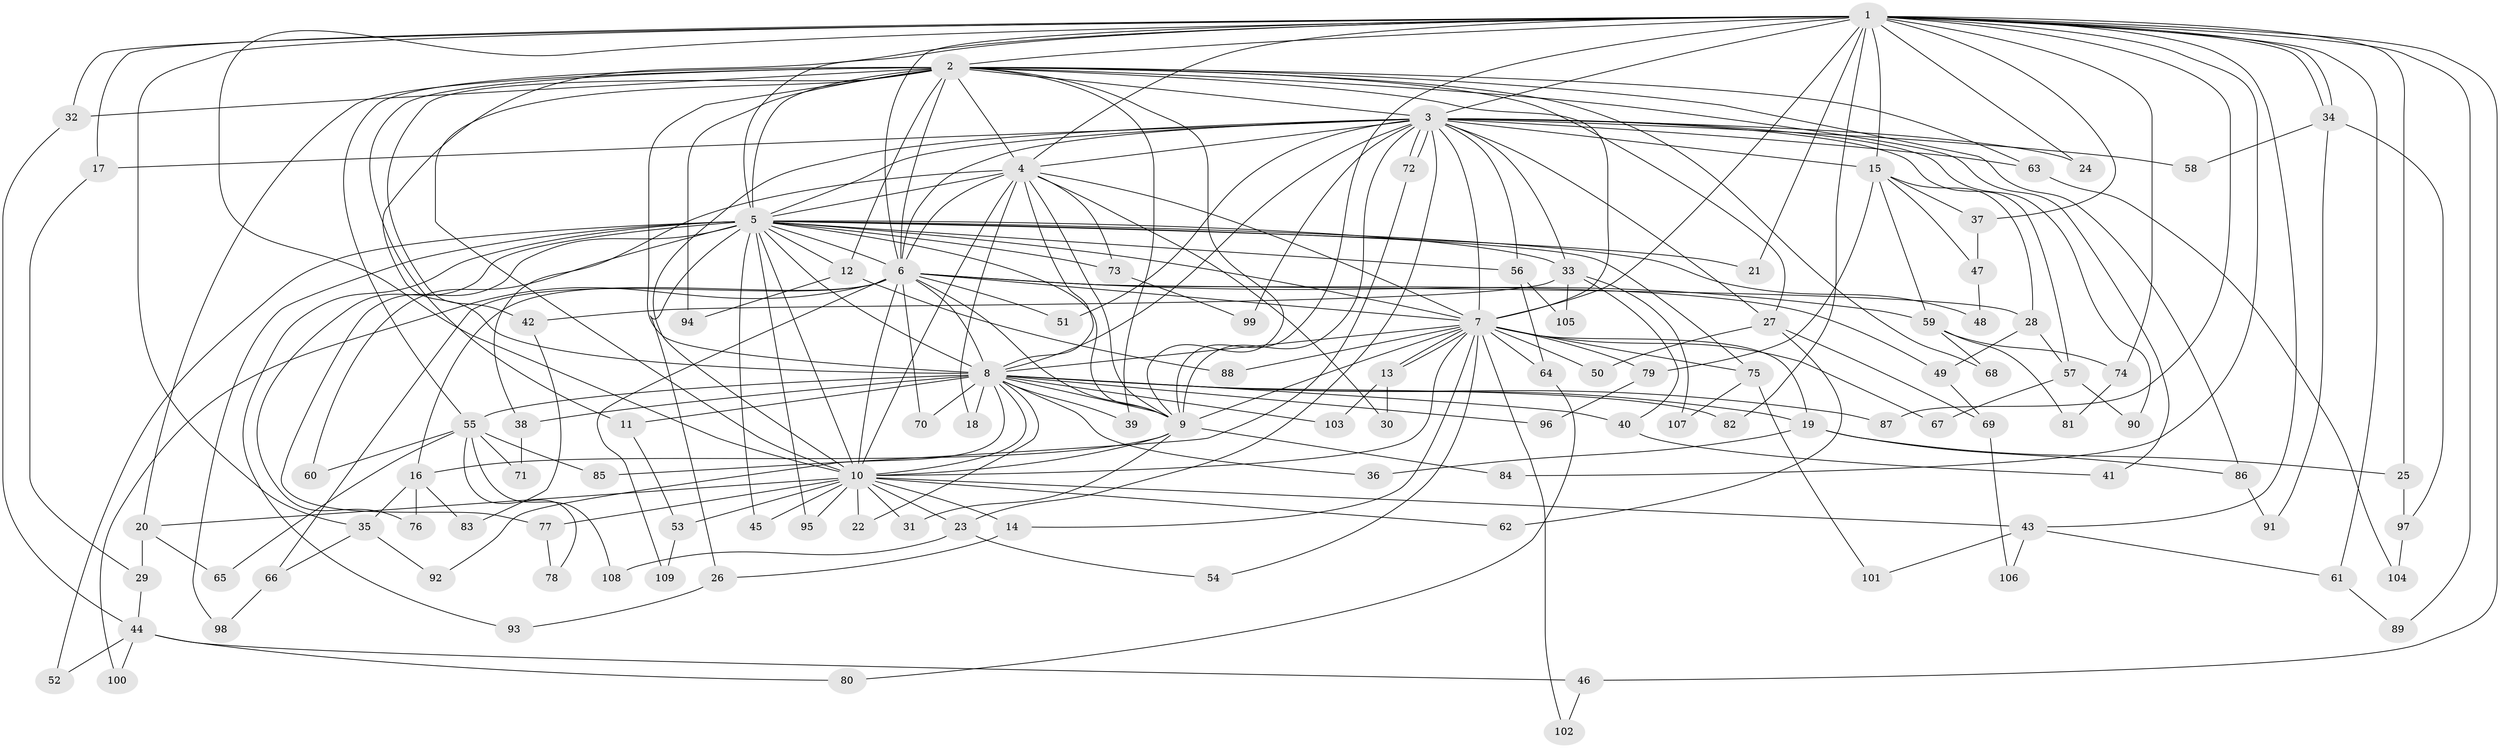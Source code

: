 // Generated by graph-tools (version 1.1) at 2025/49/03/09/25 03:49:36]
// undirected, 109 vertices, 243 edges
graph export_dot {
graph [start="1"]
  node [color=gray90,style=filled];
  1;
  2;
  3;
  4;
  5;
  6;
  7;
  8;
  9;
  10;
  11;
  12;
  13;
  14;
  15;
  16;
  17;
  18;
  19;
  20;
  21;
  22;
  23;
  24;
  25;
  26;
  27;
  28;
  29;
  30;
  31;
  32;
  33;
  34;
  35;
  36;
  37;
  38;
  39;
  40;
  41;
  42;
  43;
  44;
  45;
  46;
  47;
  48;
  49;
  50;
  51;
  52;
  53;
  54;
  55;
  56;
  57;
  58;
  59;
  60;
  61;
  62;
  63;
  64;
  65;
  66;
  67;
  68;
  69;
  70;
  71;
  72;
  73;
  74;
  75;
  76;
  77;
  78;
  79;
  80;
  81;
  82;
  83;
  84;
  85;
  86;
  87;
  88;
  89;
  90;
  91;
  92;
  93;
  94;
  95;
  96;
  97;
  98;
  99;
  100;
  101;
  102;
  103;
  104;
  105;
  106;
  107;
  108;
  109;
  1 -- 2;
  1 -- 3;
  1 -- 4;
  1 -- 5;
  1 -- 6;
  1 -- 7;
  1 -- 8;
  1 -- 9;
  1 -- 10;
  1 -- 15;
  1 -- 17;
  1 -- 21;
  1 -- 24;
  1 -- 25;
  1 -- 32;
  1 -- 34;
  1 -- 34;
  1 -- 35;
  1 -- 37;
  1 -- 43;
  1 -- 46;
  1 -- 61;
  1 -- 74;
  1 -- 82;
  1 -- 84;
  1 -- 87;
  1 -- 89;
  2 -- 3;
  2 -- 4;
  2 -- 5;
  2 -- 6;
  2 -- 7;
  2 -- 8;
  2 -- 9;
  2 -- 10;
  2 -- 11;
  2 -- 12;
  2 -- 20;
  2 -- 27;
  2 -- 32;
  2 -- 39;
  2 -- 41;
  2 -- 42;
  2 -- 55;
  2 -- 63;
  2 -- 68;
  2 -- 86;
  2 -- 94;
  3 -- 4;
  3 -- 5;
  3 -- 6;
  3 -- 7;
  3 -- 8;
  3 -- 9;
  3 -- 10;
  3 -- 15;
  3 -- 17;
  3 -- 23;
  3 -- 24;
  3 -- 27;
  3 -- 33;
  3 -- 51;
  3 -- 56;
  3 -- 57;
  3 -- 58;
  3 -- 63;
  3 -- 72;
  3 -- 72;
  3 -- 90;
  3 -- 99;
  4 -- 5;
  4 -- 6;
  4 -- 7;
  4 -- 8;
  4 -- 9;
  4 -- 10;
  4 -- 18;
  4 -- 30;
  4 -- 38;
  4 -- 73;
  5 -- 6;
  5 -- 7;
  5 -- 8;
  5 -- 9;
  5 -- 10;
  5 -- 12;
  5 -- 21;
  5 -- 26;
  5 -- 33;
  5 -- 45;
  5 -- 48;
  5 -- 52;
  5 -- 56;
  5 -- 60;
  5 -- 73;
  5 -- 75;
  5 -- 76;
  5 -- 77;
  5 -- 93;
  5 -- 95;
  5 -- 98;
  6 -- 7;
  6 -- 8;
  6 -- 9;
  6 -- 10;
  6 -- 16;
  6 -- 28;
  6 -- 49;
  6 -- 51;
  6 -- 59;
  6 -- 66;
  6 -- 70;
  6 -- 100;
  6 -- 109;
  7 -- 8;
  7 -- 9;
  7 -- 10;
  7 -- 13;
  7 -- 13;
  7 -- 14;
  7 -- 19;
  7 -- 50;
  7 -- 54;
  7 -- 64;
  7 -- 67;
  7 -- 75;
  7 -- 79;
  7 -- 88;
  7 -- 102;
  8 -- 9;
  8 -- 10;
  8 -- 11;
  8 -- 18;
  8 -- 19;
  8 -- 22;
  8 -- 36;
  8 -- 38;
  8 -- 39;
  8 -- 40;
  8 -- 55;
  8 -- 70;
  8 -- 82;
  8 -- 87;
  8 -- 92;
  8 -- 96;
  8 -- 103;
  9 -- 10;
  9 -- 16;
  9 -- 31;
  9 -- 84;
  10 -- 14;
  10 -- 20;
  10 -- 22;
  10 -- 23;
  10 -- 31;
  10 -- 43;
  10 -- 45;
  10 -- 53;
  10 -- 62;
  10 -- 77;
  10 -- 95;
  11 -- 53;
  12 -- 88;
  12 -- 94;
  13 -- 30;
  13 -- 103;
  14 -- 26;
  15 -- 28;
  15 -- 37;
  15 -- 47;
  15 -- 59;
  15 -- 79;
  16 -- 35;
  16 -- 76;
  16 -- 83;
  17 -- 29;
  19 -- 25;
  19 -- 36;
  19 -- 86;
  20 -- 29;
  20 -- 65;
  23 -- 54;
  23 -- 108;
  25 -- 97;
  26 -- 93;
  27 -- 50;
  27 -- 62;
  27 -- 69;
  28 -- 49;
  28 -- 57;
  29 -- 44;
  32 -- 44;
  33 -- 40;
  33 -- 42;
  33 -- 105;
  33 -- 107;
  34 -- 58;
  34 -- 91;
  34 -- 97;
  35 -- 66;
  35 -- 92;
  37 -- 47;
  38 -- 71;
  40 -- 41;
  42 -- 83;
  43 -- 61;
  43 -- 101;
  43 -- 106;
  44 -- 46;
  44 -- 52;
  44 -- 80;
  44 -- 100;
  46 -- 102;
  47 -- 48;
  49 -- 69;
  53 -- 109;
  55 -- 60;
  55 -- 65;
  55 -- 71;
  55 -- 78;
  55 -- 85;
  55 -- 108;
  56 -- 64;
  56 -- 105;
  57 -- 67;
  57 -- 90;
  59 -- 68;
  59 -- 74;
  59 -- 81;
  61 -- 89;
  63 -- 104;
  64 -- 80;
  66 -- 98;
  69 -- 106;
  72 -- 85;
  73 -- 99;
  74 -- 81;
  75 -- 101;
  75 -- 107;
  77 -- 78;
  79 -- 96;
  86 -- 91;
  97 -- 104;
}
